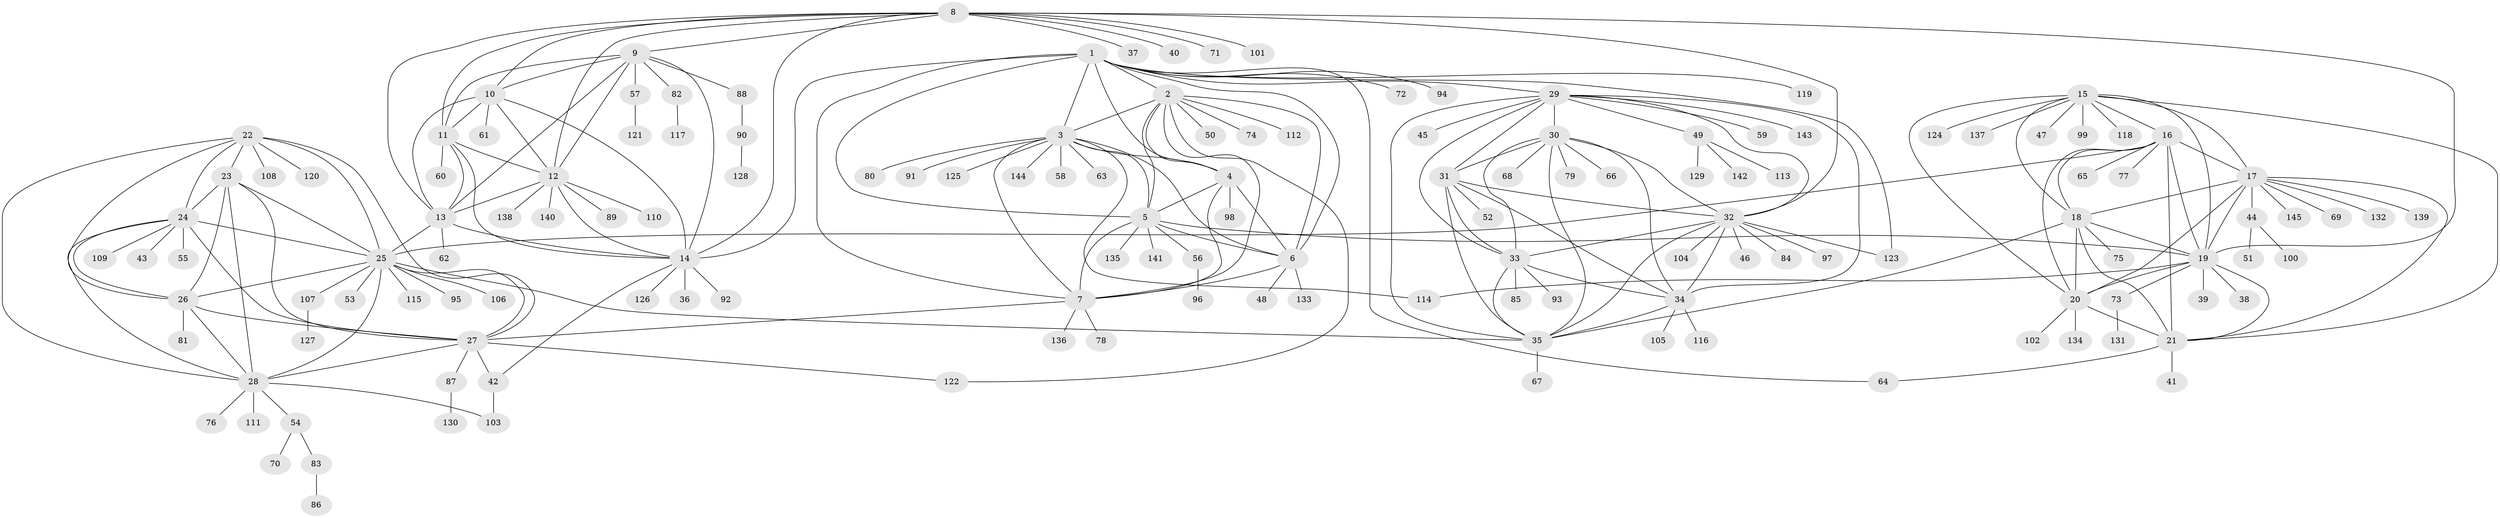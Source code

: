 // coarse degree distribution, {11: 0.00847457627118644, 8: 0.03389830508474576, 15: 0.00847457627118644, 5: 0.03389830508474576, 6: 0.01694915254237288, 12: 0.01694915254237288, 7: 0.059322033898305086, 10: 0.025423728813559324, 9: 0.025423728813559324, 16: 0.00847457627118644, 1: 0.652542372881356, 3: 0.025423728813559324, 2: 0.0847457627118644}
// Generated by graph-tools (version 1.1) at 2025/52/02/27/25 19:52:14]
// undirected, 145 vertices, 231 edges
graph export_dot {
graph [start="1"]
  node [color=gray90,style=filled];
  1;
  2;
  3;
  4;
  5;
  6;
  7;
  8;
  9;
  10;
  11;
  12;
  13;
  14;
  15;
  16;
  17;
  18;
  19;
  20;
  21;
  22;
  23;
  24;
  25;
  26;
  27;
  28;
  29;
  30;
  31;
  32;
  33;
  34;
  35;
  36;
  37;
  38;
  39;
  40;
  41;
  42;
  43;
  44;
  45;
  46;
  47;
  48;
  49;
  50;
  51;
  52;
  53;
  54;
  55;
  56;
  57;
  58;
  59;
  60;
  61;
  62;
  63;
  64;
  65;
  66;
  67;
  68;
  69;
  70;
  71;
  72;
  73;
  74;
  75;
  76;
  77;
  78;
  79;
  80;
  81;
  82;
  83;
  84;
  85;
  86;
  87;
  88;
  89;
  90;
  91;
  92;
  93;
  94;
  95;
  96;
  97;
  98;
  99;
  100;
  101;
  102;
  103;
  104;
  105;
  106;
  107;
  108;
  109;
  110;
  111;
  112;
  113;
  114;
  115;
  116;
  117;
  118;
  119;
  120;
  121;
  122;
  123;
  124;
  125;
  126;
  127;
  128;
  129;
  130;
  131;
  132;
  133;
  134;
  135;
  136;
  137;
  138;
  139;
  140;
  141;
  142;
  143;
  144;
  145;
  1 -- 2;
  1 -- 3;
  1 -- 4;
  1 -- 5;
  1 -- 6;
  1 -- 7;
  1 -- 14;
  1 -- 29;
  1 -- 64;
  1 -- 72;
  1 -- 94;
  1 -- 119;
  1 -- 123;
  2 -- 3;
  2 -- 4;
  2 -- 5;
  2 -- 6;
  2 -- 7;
  2 -- 50;
  2 -- 74;
  2 -- 112;
  2 -- 122;
  3 -- 4;
  3 -- 5;
  3 -- 6;
  3 -- 7;
  3 -- 58;
  3 -- 63;
  3 -- 80;
  3 -- 91;
  3 -- 114;
  3 -- 125;
  3 -- 144;
  4 -- 5;
  4 -- 6;
  4 -- 7;
  4 -- 98;
  5 -- 6;
  5 -- 7;
  5 -- 19;
  5 -- 56;
  5 -- 135;
  5 -- 141;
  6 -- 7;
  6 -- 48;
  6 -- 133;
  7 -- 27;
  7 -- 78;
  7 -- 136;
  8 -- 9;
  8 -- 10;
  8 -- 11;
  8 -- 12;
  8 -- 13;
  8 -- 14;
  8 -- 19;
  8 -- 32;
  8 -- 37;
  8 -- 40;
  8 -- 71;
  8 -- 101;
  9 -- 10;
  9 -- 11;
  9 -- 12;
  9 -- 13;
  9 -- 14;
  9 -- 57;
  9 -- 82;
  9 -- 88;
  10 -- 11;
  10 -- 12;
  10 -- 13;
  10 -- 14;
  10 -- 61;
  11 -- 12;
  11 -- 13;
  11 -- 14;
  11 -- 60;
  12 -- 13;
  12 -- 14;
  12 -- 89;
  12 -- 110;
  12 -- 138;
  12 -- 140;
  13 -- 14;
  13 -- 25;
  13 -- 62;
  14 -- 36;
  14 -- 42;
  14 -- 92;
  14 -- 126;
  15 -- 16;
  15 -- 17;
  15 -- 18;
  15 -- 19;
  15 -- 20;
  15 -- 21;
  15 -- 47;
  15 -- 99;
  15 -- 118;
  15 -- 124;
  15 -- 137;
  16 -- 17;
  16 -- 18;
  16 -- 19;
  16 -- 20;
  16 -- 21;
  16 -- 25;
  16 -- 65;
  16 -- 77;
  17 -- 18;
  17 -- 19;
  17 -- 20;
  17 -- 21;
  17 -- 44;
  17 -- 69;
  17 -- 132;
  17 -- 139;
  17 -- 145;
  18 -- 19;
  18 -- 20;
  18 -- 21;
  18 -- 35;
  18 -- 75;
  19 -- 20;
  19 -- 21;
  19 -- 38;
  19 -- 39;
  19 -- 73;
  19 -- 114;
  20 -- 21;
  20 -- 102;
  20 -- 134;
  21 -- 41;
  21 -- 64;
  22 -- 23;
  22 -- 24;
  22 -- 25;
  22 -- 26;
  22 -- 27;
  22 -- 28;
  22 -- 108;
  22 -- 120;
  23 -- 24;
  23 -- 25;
  23 -- 26;
  23 -- 27;
  23 -- 28;
  24 -- 25;
  24 -- 26;
  24 -- 27;
  24 -- 28;
  24 -- 43;
  24 -- 55;
  24 -- 109;
  25 -- 26;
  25 -- 27;
  25 -- 28;
  25 -- 35;
  25 -- 53;
  25 -- 95;
  25 -- 106;
  25 -- 107;
  25 -- 115;
  26 -- 27;
  26 -- 28;
  26 -- 81;
  27 -- 28;
  27 -- 42;
  27 -- 87;
  27 -- 122;
  28 -- 54;
  28 -- 76;
  28 -- 103;
  28 -- 111;
  29 -- 30;
  29 -- 31;
  29 -- 32;
  29 -- 33;
  29 -- 34;
  29 -- 35;
  29 -- 45;
  29 -- 49;
  29 -- 59;
  29 -- 143;
  30 -- 31;
  30 -- 32;
  30 -- 33;
  30 -- 34;
  30 -- 35;
  30 -- 66;
  30 -- 68;
  30 -- 79;
  31 -- 32;
  31 -- 33;
  31 -- 34;
  31 -- 35;
  31 -- 52;
  32 -- 33;
  32 -- 34;
  32 -- 35;
  32 -- 46;
  32 -- 84;
  32 -- 97;
  32 -- 104;
  32 -- 123;
  33 -- 34;
  33 -- 35;
  33 -- 85;
  33 -- 93;
  34 -- 35;
  34 -- 105;
  34 -- 116;
  35 -- 67;
  42 -- 103;
  44 -- 51;
  44 -- 100;
  49 -- 113;
  49 -- 129;
  49 -- 142;
  54 -- 70;
  54 -- 83;
  56 -- 96;
  57 -- 121;
  73 -- 131;
  82 -- 117;
  83 -- 86;
  87 -- 130;
  88 -- 90;
  90 -- 128;
  107 -- 127;
}
